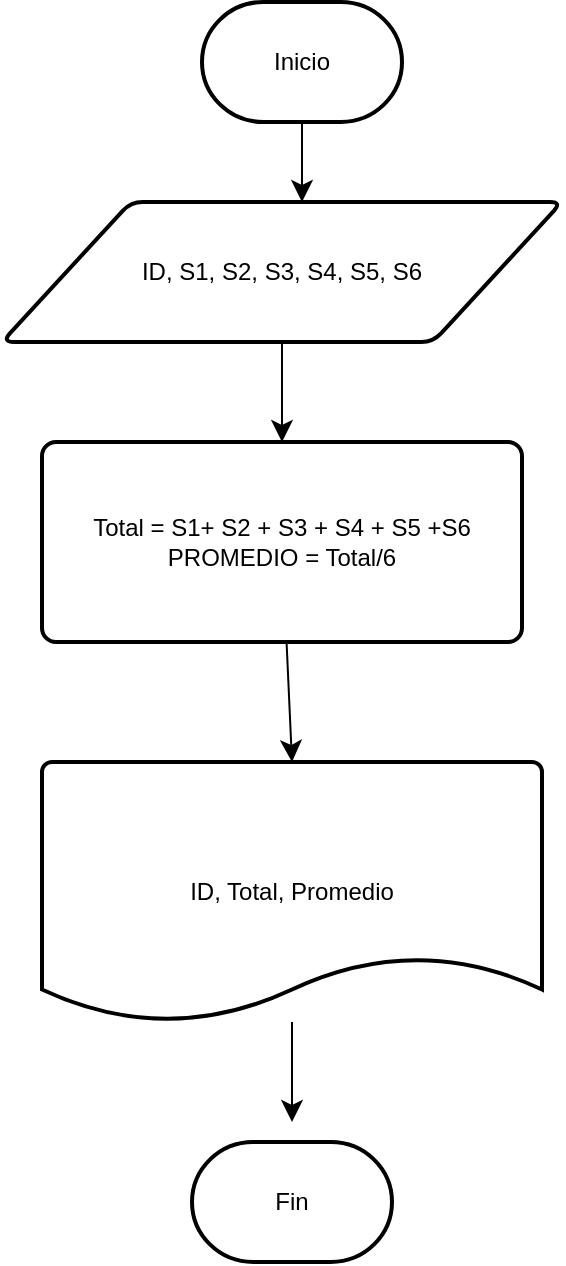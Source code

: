 <mxfile version="28.0.7">
  <diagram name="Página-1" id="CejSmOrYhXpctLL-NzXI">
    <mxGraphModel dx="695" dy="1999" grid="1" gridSize="10" guides="1" tooltips="1" connect="1" arrows="1" fold="1" page="1" pageScale="1" pageWidth="827" pageHeight="1169" math="0" shadow="0">
      <root>
        <mxCell id="0" />
        <mxCell id="1" parent="0" />
        <mxCell id="EBSiqWZ-LHTAj2eSK9Hy-2" style="edgeStyle=none;curved=1;rounded=0;orthogonalLoop=1;jettySize=auto;html=1;exitX=0.5;exitY=1;exitDx=0;exitDy=0;exitPerimeter=0;fontSize=12;startSize=8;endSize=8;" edge="1" parent="1" source="EBSiqWZ-LHTAj2eSK9Hy-1">
          <mxGeometry relative="1" as="geometry">
            <mxPoint x="350" y="-1060" as="targetPoint" />
          </mxGeometry>
        </mxCell>
        <mxCell id="EBSiqWZ-LHTAj2eSK9Hy-1" value="Inicio" style="strokeWidth=2;html=1;shape=mxgraph.flowchart.terminator;whiteSpace=wrap;" vertex="1" parent="1">
          <mxGeometry x="300" y="-1160" width="100" height="60" as="geometry" />
        </mxCell>
        <mxCell id="EBSiqWZ-LHTAj2eSK9Hy-5" style="edgeStyle=none;curved=1;rounded=0;orthogonalLoop=1;jettySize=auto;html=1;exitX=0.5;exitY=1;exitDx=0;exitDy=0;fontSize=12;startSize=8;endSize=8;" edge="1" parent="1" source="EBSiqWZ-LHTAj2eSK9Hy-3">
          <mxGeometry relative="1" as="geometry">
            <mxPoint x="340" y="-940" as="targetPoint" />
          </mxGeometry>
        </mxCell>
        <mxCell id="EBSiqWZ-LHTAj2eSK9Hy-3" value="ID, S1, S2, S3, S4, S5, S6" style="shape=parallelogram;html=1;strokeWidth=2;perimeter=parallelogramPerimeter;whiteSpace=wrap;rounded=1;arcSize=12;size=0.23;" vertex="1" parent="1">
          <mxGeometry x="200" y="-1060" width="280" height="70" as="geometry" />
        </mxCell>
        <mxCell id="EBSiqWZ-LHTAj2eSK9Hy-4" style="edgeStyle=none;curved=1;rounded=0;orthogonalLoop=1;jettySize=auto;html=1;entryX=0.5;entryY=0;entryDx=0;entryDy=0;fontSize=12;startSize=8;endSize=8;" edge="1" parent="1" source="EBSiqWZ-LHTAj2eSK9Hy-3" target="EBSiqWZ-LHTAj2eSK9Hy-3">
          <mxGeometry relative="1" as="geometry" />
        </mxCell>
        <mxCell id="EBSiqWZ-LHTAj2eSK9Hy-7" style="edgeStyle=none;curved=1;rounded=0;orthogonalLoop=1;jettySize=auto;html=1;fontSize=12;startSize=8;endSize=8;entryX=0.5;entryY=0;entryDx=0;entryDy=0;entryPerimeter=0;" edge="1" parent="1" source="EBSiqWZ-LHTAj2eSK9Hy-6" target="EBSiqWZ-LHTAj2eSK9Hy-8">
          <mxGeometry relative="1" as="geometry">
            <mxPoint x="340" y="-790" as="targetPoint" />
          </mxGeometry>
        </mxCell>
        <mxCell id="EBSiqWZ-LHTAj2eSK9Hy-6" value="Total = S1+ S2 + S3 + S4 + S5 +S6&lt;div&gt;PROMEDIO = Total/6&lt;/div&gt;" style="rounded=1;whiteSpace=wrap;html=1;absoluteArcSize=1;arcSize=14;strokeWidth=2;" vertex="1" parent="1">
          <mxGeometry x="220" y="-940" width="240" height="100" as="geometry" />
        </mxCell>
        <mxCell id="EBSiqWZ-LHTAj2eSK9Hy-9" style="edgeStyle=none;curved=1;rounded=0;orthogonalLoop=1;jettySize=auto;html=1;fontSize=12;startSize=8;endSize=8;" edge="1" parent="1" source="EBSiqWZ-LHTAj2eSK9Hy-8">
          <mxGeometry relative="1" as="geometry">
            <mxPoint x="345" y="-600" as="targetPoint" />
          </mxGeometry>
        </mxCell>
        <mxCell id="EBSiqWZ-LHTAj2eSK9Hy-8" value="ID, Total, Promedio" style="strokeWidth=2;html=1;shape=mxgraph.flowchart.document2;whiteSpace=wrap;size=0.25;" vertex="1" parent="1">
          <mxGeometry x="220" y="-780" width="250" height="130" as="geometry" />
        </mxCell>
        <mxCell id="EBSiqWZ-LHTAj2eSK9Hy-10" value="Fin" style="strokeWidth=2;html=1;shape=mxgraph.flowchart.terminator;whiteSpace=wrap;" vertex="1" parent="1">
          <mxGeometry x="295" y="-590" width="100" height="60" as="geometry" />
        </mxCell>
      </root>
    </mxGraphModel>
  </diagram>
</mxfile>
